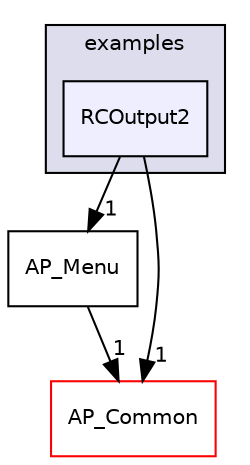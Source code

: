 digraph "libraries/AP_HAL/examples/RCOutput2" {
  compound=true
  node [ fontsize="10", fontname="Helvetica"];
  edge [ labelfontsize="10", labelfontname="Helvetica"];
  subgraph clusterdir_f7f5157e56f55124705528a97fcdff61 {
    graph [ bgcolor="#ddddee", pencolor="black", label="examples" fontname="Helvetica", fontsize="10", URL="dir_f7f5157e56f55124705528a97fcdff61.html"]
  dir_a3098f49a5814ae33367c55f5227630e [shape=box, label="RCOutput2", style="filled", fillcolor="#eeeeff", pencolor="black", URL="dir_a3098f49a5814ae33367c55f5227630e.html"];
  }
  dir_5c7c13415f99a980aec00933a5499141 [shape=box label="AP_Menu" URL="dir_5c7c13415f99a980aec00933a5499141.html"];
  dir_df3f4256615fd4197927a84a019a8bd8 [shape=box label="AP_Common" fillcolor="white" style="filled" color="red" URL="dir_df3f4256615fd4197927a84a019a8bd8.html"];
  dir_5c7c13415f99a980aec00933a5499141->dir_df3f4256615fd4197927a84a019a8bd8 [headlabel="1", labeldistance=1.5 headhref="dir_000107_000036.html"];
  dir_a3098f49a5814ae33367c55f5227630e->dir_5c7c13415f99a980aec00933a5499141 [headlabel="1", labeldistance=1.5 headhref="dir_000071_000107.html"];
  dir_a3098f49a5814ae33367c55f5227630e->dir_df3f4256615fd4197927a84a019a8bd8 [headlabel="1", labeldistance=1.5 headhref="dir_000071_000036.html"];
}
